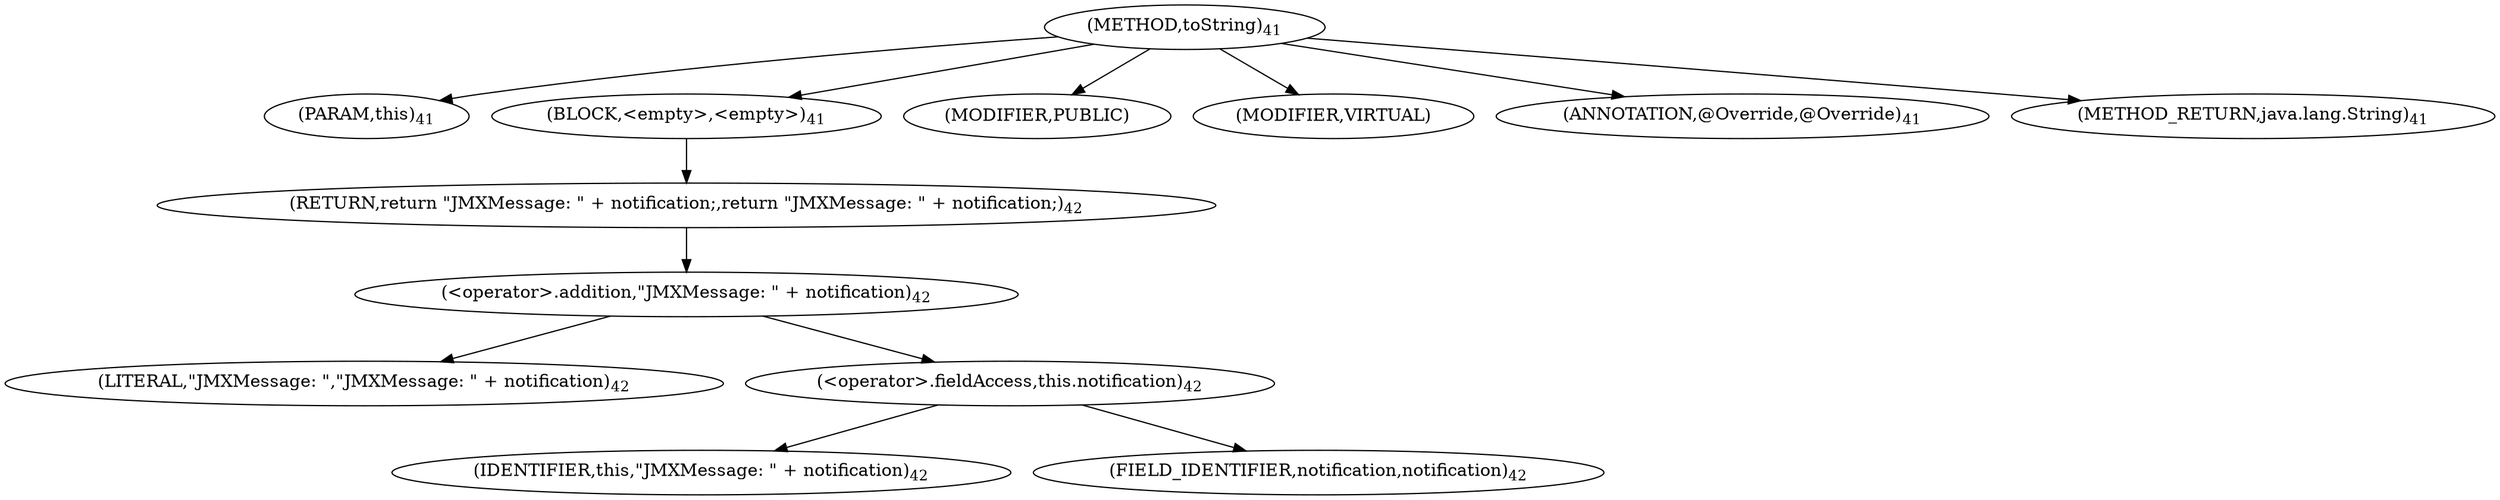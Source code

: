 digraph "toString" {  
"32" [label = <(METHOD,toString)<SUB>41</SUB>> ]
"33" [label = <(PARAM,this)<SUB>41</SUB>> ]
"34" [label = <(BLOCK,&lt;empty&gt;,&lt;empty&gt;)<SUB>41</SUB>> ]
"35" [label = <(RETURN,return &quot;JMXMessage: &quot; + notification;,return &quot;JMXMessage: &quot; + notification;)<SUB>42</SUB>> ]
"36" [label = <(&lt;operator&gt;.addition,&quot;JMXMessage: &quot; + notification)<SUB>42</SUB>> ]
"37" [label = <(LITERAL,&quot;JMXMessage: &quot;,&quot;JMXMessage: &quot; + notification)<SUB>42</SUB>> ]
"38" [label = <(&lt;operator&gt;.fieldAccess,this.notification)<SUB>42</SUB>> ]
"39" [label = <(IDENTIFIER,this,&quot;JMXMessage: &quot; + notification)<SUB>42</SUB>> ]
"40" [label = <(FIELD_IDENTIFIER,notification,notification)<SUB>42</SUB>> ]
"41" [label = <(MODIFIER,PUBLIC)> ]
"42" [label = <(MODIFIER,VIRTUAL)> ]
"43" [label = <(ANNOTATION,@Override,@Override)<SUB>41</SUB>> ]
"44" [label = <(METHOD_RETURN,java.lang.String)<SUB>41</SUB>> ]
  "32" -> "33" 
  "32" -> "34" 
  "32" -> "41" 
  "32" -> "42" 
  "32" -> "43" 
  "32" -> "44" 
  "34" -> "35" 
  "35" -> "36" 
  "36" -> "37" 
  "36" -> "38" 
  "38" -> "39" 
  "38" -> "40" 
}
